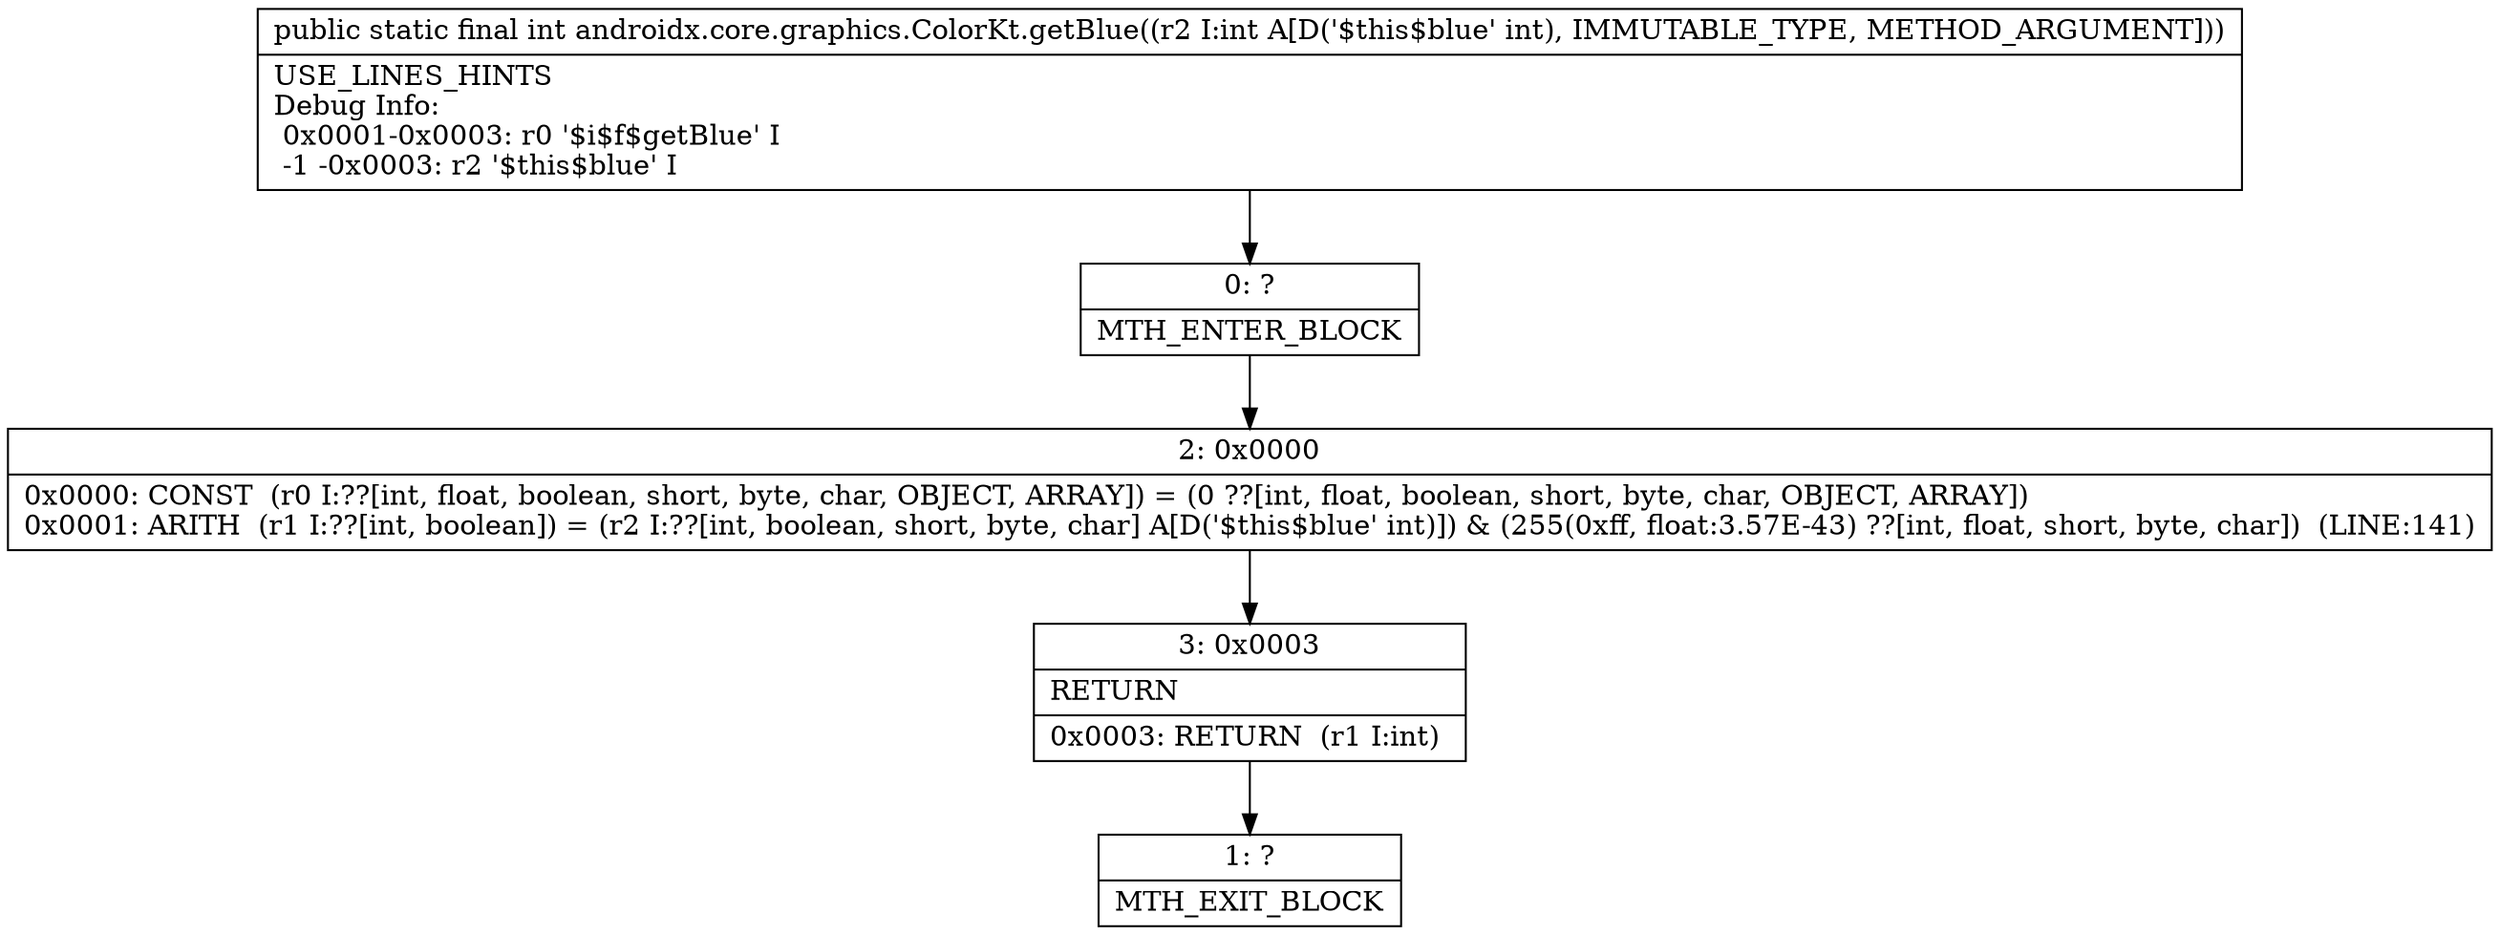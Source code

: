 digraph "CFG forandroidx.core.graphics.ColorKt.getBlue(I)I" {
Node_0 [shape=record,label="{0\:\ ?|MTH_ENTER_BLOCK\l}"];
Node_2 [shape=record,label="{2\:\ 0x0000|0x0000: CONST  (r0 I:??[int, float, boolean, short, byte, char, OBJECT, ARRAY]) = (0 ??[int, float, boolean, short, byte, char, OBJECT, ARRAY]) \l0x0001: ARITH  (r1 I:??[int, boolean]) = (r2 I:??[int, boolean, short, byte, char] A[D('$this$blue' int)]) & (255(0xff, float:3.57E\-43) ??[int, float, short, byte, char])  (LINE:141)\l}"];
Node_3 [shape=record,label="{3\:\ 0x0003|RETURN\l|0x0003: RETURN  (r1 I:int) \l}"];
Node_1 [shape=record,label="{1\:\ ?|MTH_EXIT_BLOCK\l}"];
MethodNode[shape=record,label="{public static final int androidx.core.graphics.ColorKt.getBlue((r2 I:int A[D('$this$blue' int), IMMUTABLE_TYPE, METHOD_ARGUMENT]))  | USE_LINES_HINTS\lDebug Info:\l  0x0001\-0x0003: r0 '$i$f$getBlue' I\l  \-1 \-0x0003: r2 '$this$blue' I\l}"];
MethodNode -> Node_0;Node_0 -> Node_2;
Node_2 -> Node_3;
Node_3 -> Node_1;
}

